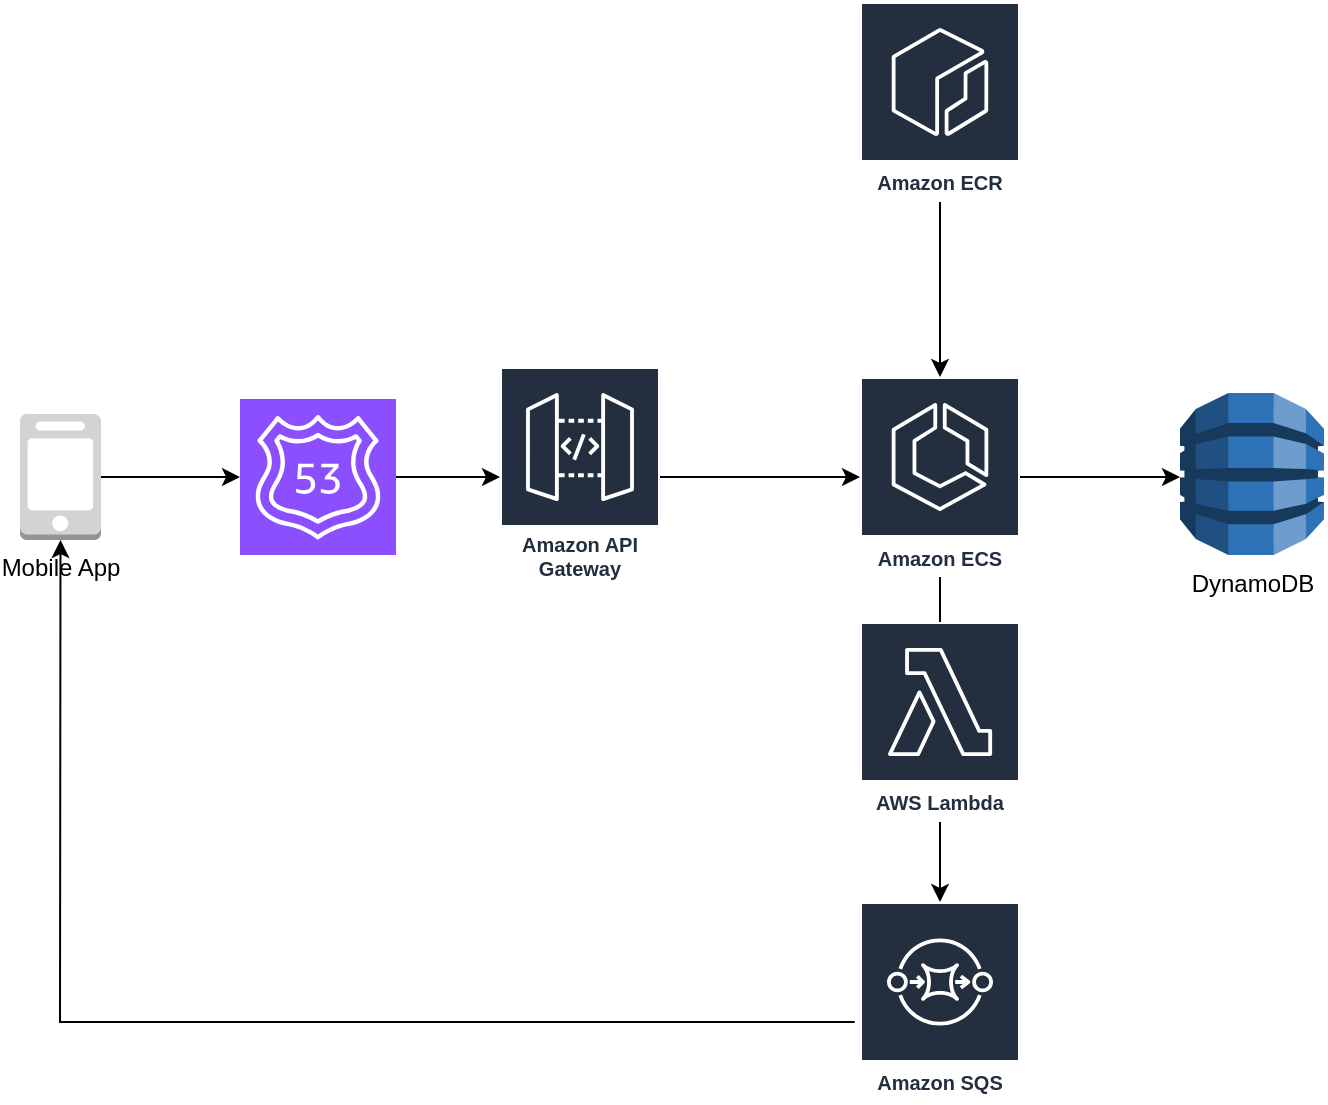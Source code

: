 <mxfile version="22.0.8" type="github">
  <diagram name="Page-1" id="rLob32n7YdwotORYgFEC">
    <mxGraphModel dx="1008" dy="592" grid="1" gridSize="10" guides="1" tooltips="1" connect="1" arrows="1" fold="1" page="1" pageScale="1" pageWidth="850" pageHeight="1100" math="0" shadow="0">
      <root>
        <mxCell id="0" />
        <mxCell id="1" parent="0" />
        <mxCell id="1bQ1-q1ALPaJLZYc9XmN-1" value="Mobile App" style="outlineConnect=0;dashed=0;verticalLabelPosition=bottom;verticalAlign=top;align=center;html=1;shape=mxgraph.aws3.mobile_client;fillColor=#D2D3D3;gradientColor=none;" vertex="1" parent="1">
          <mxGeometry x="80" y="266" width="40.5" height="63" as="geometry" />
        </mxCell>
        <mxCell id="1bQ1-q1ALPaJLZYc9XmN-18" value="" style="edgeStyle=orthogonalEdgeStyle;rounded=0;orthogonalLoop=1;jettySize=auto;html=1;" edge="1" parent="1" source="1bQ1-q1ALPaJLZYc9XmN-2" target="1bQ1-q1ALPaJLZYc9XmN-8">
          <mxGeometry relative="1" as="geometry" />
        </mxCell>
        <mxCell id="1bQ1-q1ALPaJLZYc9XmN-2" value="Amazon API Gateway" style="sketch=0;outlineConnect=0;fontColor=#232F3E;gradientColor=none;strokeColor=#ffffff;fillColor=#232F3E;dashed=0;verticalLabelPosition=middle;verticalAlign=bottom;align=center;html=1;whiteSpace=wrap;fontSize=10;fontStyle=1;spacing=3;shape=mxgraph.aws4.productIcon;prIcon=mxgraph.aws4.api_gateway;" vertex="1" parent="1">
          <mxGeometry x="320" y="242.5" width="80" height="110" as="geometry" />
        </mxCell>
        <mxCell id="1bQ1-q1ALPaJLZYc9XmN-19" value="" style="edgeStyle=orthogonalEdgeStyle;rounded=0;orthogonalLoop=1;jettySize=auto;html=1;" edge="1" parent="1" source="1bQ1-q1ALPaJLZYc9XmN-4" target="1bQ1-q1ALPaJLZYc9XmN-2">
          <mxGeometry relative="1" as="geometry" />
        </mxCell>
        <mxCell id="1bQ1-q1ALPaJLZYc9XmN-4" value="" style="sketch=0;points=[[0,0,0],[0.25,0,0],[0.5,0,0],[0.75,0,0],[1,0,0],[0,1,0],[0.25,1,0],[0.5,1,0],[0.75,1,0],[1,1,0],[0,0.25,0],[0,0.5,0],[0,0.75,0],[1,0.25,0],[1,0.5,0],[1,0.75,0]];outlineConnect=0;fontColor=#232F3E;fillColor=#8C4FFF;strokeColor=#ffffff;dashed=0;verticalLabelPosition=bottom;verticalAlign=top;align=center;html=1;fontSize=12;fontStyle=0;aspect=fixed;shape=mxgraph.aws4.resourceIcon;resIcon=mxgraph.aws4.route_53;" vertex="1" parent="1">
          <mxGeometry x="190" y="258.5" width="78" height="78" as="geometry" />
        </mxCell>
        <mxCell id="1bQ1-q1ALPaJLZYc9XmN-5" style="edgeStyle=orthogonalEdgeStyle;rounded=0;orthogonalLoop=1;jettySize=auto;html=1;exitX=1;exitY=0.5;exitDx=0;exitDy=0;exitPerimeter=0;entryX=0;entryY=0.5;entryDx=0;entryDy=0;entryPerimeter=0;" edge="1" parent="1" source="1bQ1-q1ALPaJLZYc9XmN-1" target="1bQ1-q1ALPaJLZYc9XmN-4">
          <mxGeometry relative="1" as="geometry" />
        </mxCell>
        <mxCell id="1bQ1-q1ALPaJLZYc9XmN-7" value="DynamoDB" style="outlineConnect=0;dashed=0;verticalLabelPosition=bottom;verticalAlign=top;align=center;html=1;shape=mxgraph.aws3.dynamo_db;fillColor=#2E73B8;gradientColor=none;" vertex="1" parent="1">
          <mxGeometry x="660" y="255.5" width="72" height="81" as="geometry" />
        </mxCell>
        <mxCell id="1bQ1-q1ALPaJLZYc9XmN-21" value="" style="edgeStyle=orthogonalEdgeStyle;rounded=0;orthogonalLoop=1;jettySize=auto;html=1;" edge="1" parent="1" source="1bQ1-q1ALPaJLZYc9XmN-8">
          <mxGeometry relative="1" as="geometry">
            <mxPoint x="660" y="297.5" as="targetPoint" />
          </mxGeometry>
        </mxCell>
        <mxCell id="1bQ1-q1ALPaJLZYc9XmN-8" value="Amazon ECS" style="sketch=0;outlineConnect=0;fontColor=#232F3E;gradientColor=none;strokeColor=#ffffff;fillColor=#232F3E;dashed=0;verticalLabelPosition=middle;verticalAlign=bottom;align=center;html=1;whiteSpace=wrap;fontSize=10;fontStyle=1;spacing=3;shape=mxgraph.aws4.productIcon;prIcon=mxgraph.aws4.ecs;" vertex="1" parent="1">
          <mxGeometry x="500" y="247.5" width="80" height="100" as="geometry" />
        </mxCell>
        <mxCell id="1bQ1-q1ALPaJLZYc9XmN-10" value="Amazon SQS" style="sketch=0;outlineConnect=0;fontColor=#232F3E;gradientColor=none;strokeColor=#ffffff;fillColor=#232F3E;dashed=0;verticalLabelPosition=middle;verticalAlign=bottom;align=center;html=1;whiteSpace=wrap;fontSize=10;fontStyle=1;spacing=3;shape=mxgraph.aws4.productIcon;prIcon=mxgraph.aws4.sqs;" vertex="1" parent="1">
          <mxGeometry x="500" y="510" width="80" height="100" as="geometry" />
        </mxCell>
        <mxCell id="1bQ1-q1ALPaJLZYc9XmN-11" style="edgeStyle=orthogonalEdgeStyle;rounded=0;orthogonalLoop=1;jettySize=auto;html=1;" edge="1" parent="1" source="1bQ1-q1ALPaJLZYc9XmN-8" target="1bQ1-q1ALPaJLZYc9XmN-10">
          <mxGeometry relative="1" as="geometry">
            <mxPoint x="278" y="292" as="sourcePoint" />
            <mxPoint x="331" y="291" as="targetPoint" />
          </mxGeometry>
        </mxCell>
        <mxCell id="1bQ1-q1ALPaJLZYc9XmN-12" value="" style="endArrow=classic;html=1;rounded=0;entryX=0.5;entryY=1;entryDx=0;entryDy=0;entryPerimeter=0;exitX=-0.033;exitY=0.6;exitDx=0;exitDy=0;exitPerimeter=0;" edge="1" parent="1" source="1bQ1-q1ALPaJLZYc9XmN-10" target="1bQ1-q1ALPaJLZYc9XmN-1">
          <mxGeometry width="50" height="50" relative="1" as="geometry">
            <mxPoint x="400" y="330" as="sourcePoint" />
            <mxPoint x="450" y="280" as="targetPoint" />
            <Array as="points">
              <mxPoint x="100" y="570" />
            </Array>
          </mxGeometry>
        </mxCell>
        <mxCell id="1bQ1-q1ALPaJLZYc9XmN-16" value="" style="edgeStyle=orthogonalEdgeStyle;rounded=0;orthogonalLoop=1;jettySize=auto;html=1;" edge="1" parent="1" source="1bQ1-q1ALPaJLZYc9XmN-15" target="1bQ1-q1ALPaJLZYc9XmN-8">
          <mxGeometry relative="1" as="geometry" />
        </mxCell>
        <mxCell id="1bQ1-q1ALPaJLZYc9XmN-15" value="Amazon ECR" style="sketch=0;outlineConnect=0;fontColor=#232F3E;gradientColor=none;strokeColor=#ffffff;fillColor=#232F3E;dashed=0;verticalLabelPosition=middle;verticalAlign=bottom;align=center;html=1;whiteSpace=wrap;fontSize=10;fontStyle=1;spacing=3;shape=mxgraph.aws4.productIcon;prIcon=mxgraph.aws4.ecr;" vertex="1" parent="1">
          <mxGeometry x="500" y="60" width="80" height="100" as="geometry" />
        </mxCell>
        <mxCell id="1bQ1-q1ALPaJLZYc9XmN-23" value="AWS Lambda" style="sketch=0;outlineConnect=0;fontColor=#232F3E;gradientColor=none;strokeColor=#ffffff;fillColor=#232F3E;dashed=0;verticalLabelPosition=middle;verticalAlign=bottom;align=center;html=1;whiteSpace=wrap;fontSize=10;fontStyle=1;spacing=3;shape=mxgraph.aws4.productIcon;prIcon=mxgraph.aws4.lambda;" vertex="1" parent="1">
          <mxGeometry x="500" y="370" width="80" height="100" as="geometry" />
        </mxCell>
      </root>
    </mxGraphModel>
  </diagram>
</mxfile>
